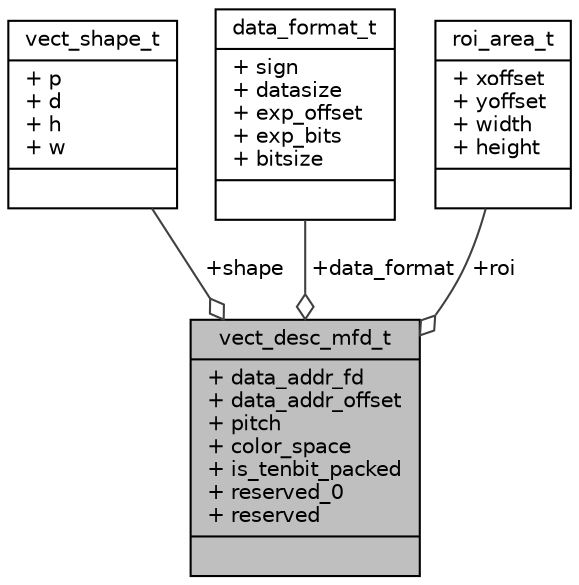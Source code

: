 digraph "vect_desc_mfd_t"
{
 // INTERACTIVE_SVG=YES
 // LATEX_PDF_SIZE
  bgcolor="transparent";
  edge [fontname="Helvetica",fontsize="10",labelfontname="Helvetica",labelfontsize="10"];
  node [fontname="Helvetica",fontsize="10",shape=record];
  Node1 [label="{vect_desc_mfd_t\n|+ data_addr_fd\l+ data_addr_offset\l+ pitch\l+ color_space\l+ is_tenbit_packed\l+ reserved_0\l+ reserved\l|}",height=0.2,width=0.4,color="black", fillcolor="grey75", style="filled", fontcolor="black",tooltip="The vector description with memory fd."];
  Node2 -> Node1 [color="grey25",fontsize="10",style="solid",label=" +shape" ,arrowhead="odiamond",fontname="Helvetica"];
  Node2 [label="{vect_shape_t\n|+ p\l+ d\l+ h\l+ w\l|}",height=0.2,width=0.4,color="black",URL="$d3/dfe/structvect__shape__t.html",tooltip="The shape of a vector."];
  Node3 -> Node1 [color="grey25",fontsize="10",style="solid",label=" +data_format" ,arrowhead="odiamond",fontname="Helvetica"];
  Node3 [label="{data_format_t\n|+ sign\l+ datasize\l+ exp_offset\l+ exp_bits\l+ bitsize\l|}",height=0.2,width=0.4,color="black",URL="$d4/d7a/structdata__format__t.html",tooltip="The data format representation."];
  Node4 -> Node1 [color="grey25",fontsize="10",style="solid",label=" +roi" ,arrowhead="odiamond",fontname="Helvetica"];
  Node4 [label="{roi_area_t\n|+ xoffset\l+ yoffset\l+ width\l+ height\l|}",height=0.2,width=0.4,color="black",URL="$da/d4b/structroi__area__t.html",tooltip="The ROI area on a vector."];
}
